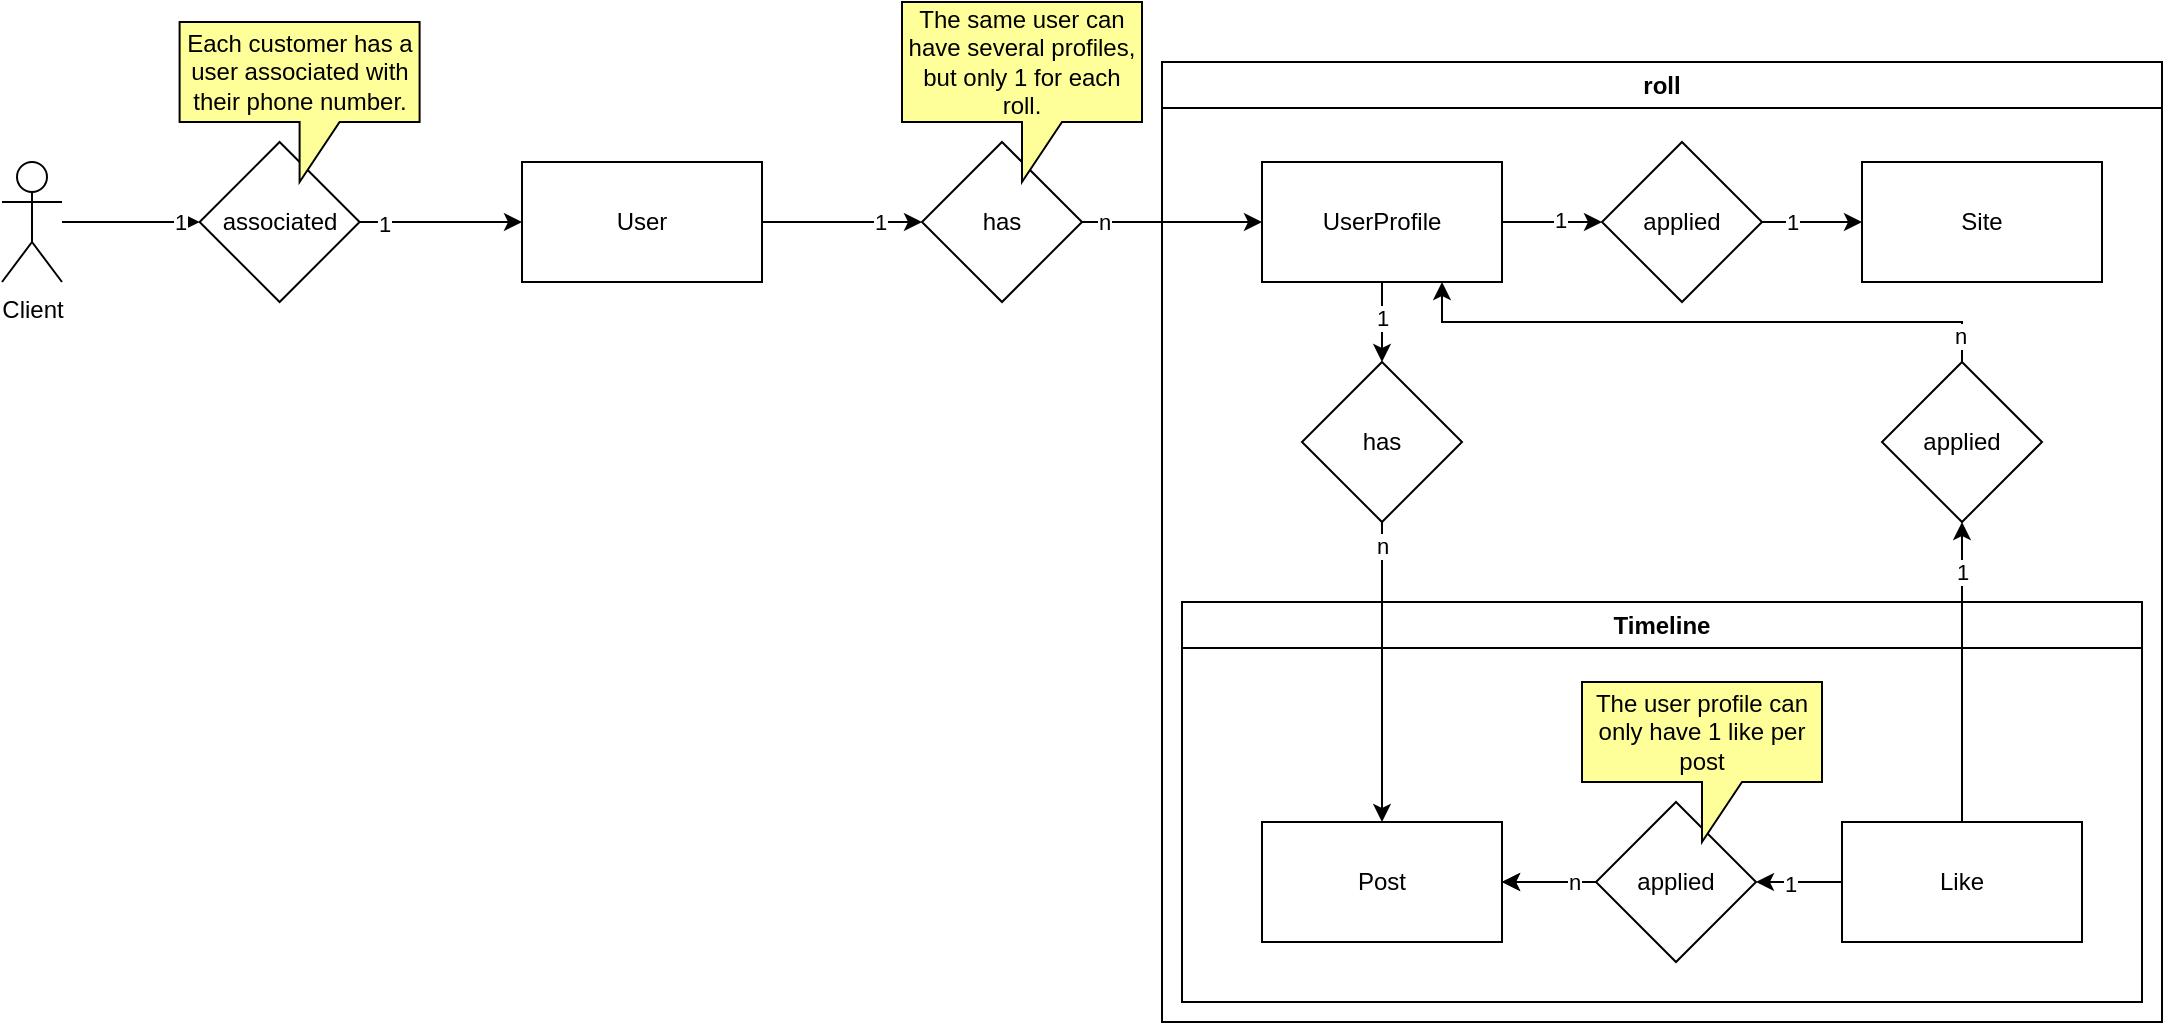 <mxfile version="24.1.0" type="google">
  <diagram name="Página-1" id="Yt2u4dspYsHUbF68p77j">
    <mxGraphModel grid="1" page="1" gridSize="10" guides="1" tooltips="1" connect="1" arrows="1" fold="1" pageScale="1" pageWidth="827" pageHeight="1169" math="0" shadow="0">
      <root>
        <mxCell id="0" />
        <mxCell id="1" parent="0" />
        <mxCell id="FTIYM2RZFoZtMgiB9eL_-16" style="edgeStyle=orthogonalEdgeStyle;rounded=0;orthogonalLoop=1;jettySize=auto;html=1;entryX=0;entryY=0.5;entryDx=0;entryDy=0;" edge="1" parent="1" source="FTIYM2RZFoZtMgiB9eL_-1" target="FTIYM2RZFoZtMgiB9eL_-15">
          <mxGeometry relative="1" as="geometry" />
        </mxCell>
        <mxCell id="FTIYM2RZFoZtMgiB9eL_-20" value="1" style="edgeLabel;html=1;align=center;verticalAlign=middle;resizable=0;points=[];" connectable="0" vertex="1" parent="FTIYM2RZFoZtMgiB9eL_-16">
          <mxGeometry x="0.707" relative="1" as="geometry">
            <mxPoint as="offset" />
          </mxGeometry>
        </mxCell>
        <mxCell id="FTIYM2RZFoZtMgiB9eL_-1" value="Client" style="shape=umlActor;verticalLabelPosition=bottom;verticalAlign=top;html=1;outlineConnect=0;" vertex="1" parent="1">
          <mxGeometry x="30" y="50" width="30" height="60" as="geometry" />
        </mxCell>
        <mxCell id="FTIYM2RZFoZtMgiB9eL_-25" style="edgeStyle=orthogonalEdgeStyle;rounded=0;orthogonalLoop=1;jettySize=auto;html=1;exitX=1;exitY=0.5;exitDx=0;exitDy=0;entryX=0;entryY=0.5;entryDx=0;entryDy=0;" edge="1" parent="1" source="FTIYM2RZFoZtMgiB9eL_-4" target="FTIYM2RZFoZtMgiB9eL_-24">
          <mxGeometry relative="1" as="geometry" />
        </mxCell>
        <mxCell id="FTIYM2RZFoZtMgiB9eL_-31" value="1" style="edgeLabel;html=1;align=center;verticalAlign=middle;resizable=0;points=[];" connectable="0" vertex="1" parent="FTIYM2RZFoZtMgiB9eL_-25">
          <mxGeometry x="0.48" relative="1" as="geometry">
            <mxPoint as="offset" />
          </mxGeometry>
        </mxCell>
        <mxCell id="FTIYM2RZFoZtMgiB9eL_-4" value="User" style="rounded=0;whiteSpace=wrap;html=1;" vertex="1" parent="1">
          <mxGeometry x="290" y="50" width="120" height="60" as="geometry" />
        </mxCell>
        <mxCell id="FTIYM2RZFoZtMgiB9eL_-7" value="roll" style="swimlane;whiteSpace=wrap;html=1;" vertex="1" parent="1">
          <mxGeometry x="610" width="500" height="480" as="geometry">
            <mxRectangle x="610" width="60" height="30" as="alternateBounds" />
          </mxGeometry>
        </mxCell>
        <mxCell id="FTIYM2RZFoZtMgiB9eL_-8" value="Timeline" style="swimlane;whiteSpace=wrap;html=1;strokeColor=#000000;" vertex="1" parent="FTIYM2RZFoZtMgiB9eL_-7">
          <mxGeometry x="10" y="270" width="480" height="200" as="geometry">
            <mxRectangle x="10" y="270" width="90" height="30" as="alternateBounds" />
          </mxGeometry>
        </mxCell>
        <mxCell id="FTIYM2RZFoZtMgiB9eL_-6" value="Post" style="rounded=0;whiteSpace=wrap;html=1;" vertex="1" parent="FTIYM2RZFoZtMgiB9eL_-8">
          <mxGeometry x="40" y="110" width="120" height="60" as="geometry" />
        </mxCell>
        <mxCell id="FTIYM2RZFoZtMgiB9eL_-63" style="edgeStyle=orthogonalEdgeStyle;rounded=0;orthogonalLoop=1;jettySize=auto;html=1;entryX=1;entryY=0.5;entryDx=0;entryDy=0;" edge="1" parent="FTIYM2RZFoZtMgiB9eL_-8" source="FTIYM2RZFoZtMgiB9eL_-61" target="FTIYM2RZFoZtMgiB9eL_-6">
          <mxGeometry relative="1" as="geometry" />
        </mxCell>
        <mxCell id="FTIYM2RZFoZtMgiB9eL_-72" value="" style="edgeStyle=orthogonalEdgeStyle;rounded=0;orthogonalLoop=1;jettySize=auto;html=1;" edge="1" parent="FTIYM2RZFoZtMgiB9eL_-8" source="FTIYM2RZFoZtMgiB9eL_-61" target="FTIYM2RZFoZtMgiB9eL_-6">
          <mxGeometry relative="1" as="geometry" />
        </mxCell>
        <mxCell id="FTIYM2RZFoZtMgiB9eL_-75" value="n" style="edgeLabel;html=1;align=center;verticalAlign=middle;resizable=0;points=[];" connectable="0" vertex="1" parent="FTIYM2RZFoZtMgiB9eL_-72">
          <mxGeometry x="-0.503" relative="1" as="geometry">
            <mxPoint as="offset" />
          </mxGeometry>
        </mxCell>
        <mxCell id="FTIYM2RZFoZtMgiB9eL_-61" value="applied" style="rhombus;whiteSpace=wrap;html=1;" vertex="1" parent="FTIYM2RZFoZtMgiB9eL_-8">
          <mxGeometry x="207" y="100" width="80" height="80" as="geometry" />
        </mxCell>
        <mxCell id="FTIYM2RZFoZtMgiB9eL_-62" style="edgeStyle=orthogonalEdgeStyle;rounded=0;orthogonalLoop=1;jettySize=auto;html=1;" edge="1" parent="FTIYM2RZFoZtMgiB9eL_-8" source="FTIYM2RZFoZtMgiB9eL_-55" target="FTIYM2RZFoZtMgiB9eL_-61">
          <mxGeometry relative="1" as="geometry" />
        </mxCell>
        <mxCell id="FTIYM2RZFoZtMgiB9eL_-66" value="1" style="edgeLabel;html=1;align=center;verticalAlign=middle;resizable=0;points=[];" connectable="0" vertex="1" parent="FTIYM2RZFoZtMgiB9eL_-62">
          <mxGeometry x="0.209" y="1" relative="1" as="geometry">
            <mxPoint as="offset" />
          </mxGeometry>
        </mxCell>
        <mxCell id="FTIYM2RZFoZtMgiB9eL_-55" value="Like" style="rounded=0;whiteSpace=wrap;html=1;" vertex="1" parent="FTIYM2RZFoZtMgiB9eL_-8">
          <mxGeometry x="330" y="110" width="120" height="60" as="geometry" />
        </mxCell>
        <mxCell id="FTIYM2RZFoZtMgiB9eL_-71" value="The user profile can only have 1 like per post" style="shape=callout;whiteSpace=wrap;html=1;perimeter=calloutPerimeter;fillColor=#FFFF99;" vertex="1" parent="FTIYM2RZFoZtMgiB9eL_-8">
          <mxGeometry x="200" y="40" width="120" height="80" as="geometry" />
        </mxCell>
        <mxCell id="FTIYM2RZFoZtMgiB9eL_-33" style="edgeStyle=orthogonalEdgeStyle;rounded=0;orthogonalLoop=1;jettySize=auto;html=1;entryX=0;entryY=0.5;entryDx=0;entryDy=0;" edge="1" parent="FTIYM2RZFoZtMgiB9eL_-7" source="FTIYM2RZFoZtMgiB9eL_-3" target="FTIYM2RZFoZtMgiB9eL_-32">
          <mxGeometry relative="1" as="geometry" />
        </mxCell>
        <mxCell id="FTIYM2RZFoZtMgiB9eL_-38" value="1" style="edgeLabel;html=1;align=center;verticalAlign=middle;resizable=0;points=[];" connectable="0" vertex="1" parent="FTIYM2RZFoZtMgiB9eL_-33">
          <mxGeometry x="0.136" y="1" relative="1" as="geometry">
            <mxPoint as="offset" />
          </mxGeometry>
        </mxCell>
        <mxCell id="FTIYM2RZFoZtMgiB9eL_-42" style="edgeStyle=orthogonalEdgeStyle;rounded=0;orthogonalLoop=1;jettySize=auto;html=1;" edge="1" parent="FTIYM2RZFoZtMgiB9eL_-7" source="FTIYM2RZFoZtMgiB9eL_-3" target="FTIYM2RZFoZtMgiB9eL_-41">
          <mxGeometry relative="1" as="geometry" />
        </mxCell>
        <mxCell id="FTIYM2RZFoZtMgiB9eL_-43" value="1" style="edgeLabel;html=1;align=center;verticalAlign=middle;resizable=0;points=[];" connectable="0" vertex="1" parent="FTIYM2RZFoZtMgiB9eL_-42">
          <mxGeometry x="-0.117" relative="1" as="geometry">
            <mxPoint as="offset" />
          </mxGeometry>
        </mxCell>
        <mxCell id="FTIYM2RZFoZtMgiB9eL_-3" value="UserProfile" style="rounded=0;whiteSpace=wrap;html=1;" vertex="1" parent="FTIYM2RZFoZtMgiB9eL_-7">
          <mxGeometry x="50" y="50" width="120" height="60" as="geometry" />
        </mxCell>
        <mxCell id="FTIYM2RZFoZtMgiB9eL_-5" value="Site" style="rounded=0;whiteSpace=wrap;html=1;" vertex="1" parent="FTIYM2RZFoZtMgiB9eL_-7">
          <mxGeometry x="350" y="50" width="120" height="60" as="geometry" />
        </mxCell>
        <mxCell id="FTIYM2RZFoZtMgiB9eL_-51" style="edgeStyle=orthogonalEdgeStyle;rounded=0;orthogonalLoop=1;jettySize=auto;html=1;entryX=0;entryY=0.5;entryDx=0;entryDy=0;" edge="1" parent="FTIYM2RZFoZtMgiB9eL_-7" source="FTIYM2RZFoZtMgiB9eL_-32" target="FTIYM2RZFoZtMgiB9eL_-5">
          <mxGeometry relative="1" as="geometry" />
        </mxCell>
        <mxCell id="FTIYM2RZFoZtMgiB9eL_-53" value="1" style="edgeLabel;html=1;align=center;verticalAlign=middle;resizable=0;points=[];" connectable="0" vertex="1" parent="FTIYM2RZFoZtMgiB9eL_-51">
          <mxGeometry x="-0.4" relative="1" as="geometry">
            <mxPoint as="offset" />
          </mxGeometry>
        </mxCell>
        <mxCell id="FTIYM2RZFoZtMgiB9eL_-32" value="applied" style="rhombus;whiteSpace=wrap;html=1;" vertex="1" parent="FTIYM2RZFoZtMgiB9eL_-7">
          <mxGeometry x="220" y="40" width="80" height="80" as="geometry" />
        </mxCell>
        <mxCell id="FTIYM2RZFoZtMgiB9eL_-44" style="edgeStyle=orthogonalEdgeStyle;rounded=0;orthogonalLoop=1;jettySize=auto;html=1;entryX=0.5;entryY=0;entryDx=0;entryDy=0;" edge="1" parent="FTIYM2RZFoZtMgiB9eL_-7" source="FTIYM2RZFoZtMgiB9eL_-41" target="FTIYM2RZFoZtMgiB9eL_-6">
          <mxGeometry relative="1" as="geometry" />
        </mxCell>
        <mxCell id="FTIYM2RZFoZtMgiB9eL_-45" value="n" style="edgeLabel;html=1;align=center;verticalAlign=middle;resizable=0;points=[];" connectable="0" vertex="1" parent="FTIYM2RZFoZtMgiB9eL_-44">
          <mxGeometry x="-0.838" relative="1" as="geometry">
            <mxPoint as="offset" />
          </mxGeometry>
        </mxCell>
        <mxCell id="FTIYM2RZFoZtMgiB9eL_-41" value="has" style="rhombus;whiteSpace=wrap;html=1;" vertex="1" parent="FTIYM2RZFoZtMgiB9eL_-7">
          <mxGeometry x="70" y="150" width="80" height="80" as="geometry" />
        </mxCell>
        <mxCell id="FTIYM2RZFoZtMgiB9eL_-65" style="edgeStyle=orthogonalEdgeStyle;rounded=0;orthogonalLoop=1;jettySize=auto;html=1;exitX=0.5;exitY=0;exitDx=0;exitDy=0;entryX=0.75;entryY=1;entryDx=0;entryDy=0;" edge="1" parent="FTIYM2RZFoZtMgiB9eL_-7" source="FTIYM2RZFoZtMgiB9eL_-58" target="FTIYM2RZFoZtMgiB9eL_-3">
          <mxGeometry relative="1" as="geometry" />
        </mxCell>
        <mxCell id="FTIYM2RZFoZtMgiB9eL_-70" value="n" style="edgeLabel;html=1;align=center;verticalAlign=middle;resizable=0;points=[];" connectable="0" vertex="1" parent="FTIYM2RZFoZtMgiB9eL_-65">
          <mxGeometry x="-0.914" y="1" relative="1" as="geometry">
            <mxPoint as="offset" />
          </mxGeometry>
        </mxCell>
        <mxCell id="FTIYM2RZFoZtMgiB9eL_-58" value="applied" style="rhombus;whiteSpace=wrap;html=1;" vertex="1" parent="FTIYM2RZFoZtMgiB9eL_-7">
          <mxGeometry x="360" y="150" width="80" height="80" as="geometry" />
        </mxCell>
        <mxCell id="FTIYM2RZFoZtMgiB9eL_-64" style="edgeStyle=orthogonalEdgeStyle;rounded=0;orthogonalLoop=1;jettySize=auto;html=1;entryX=0.5;entryY=1;entryDx=0;entryDy=0;" edge="1" parent="FTIYM2RZFoZtMgiB9eL_-7" source="FTIYM2RZFoZtMgiB9eL_-55" target="FTIYM2RZFoZtMgiB9eL_-58">
          <mxGeometry relative="1" as="geometry" />
        </mxCell>
        <mxCell id="FTIYM2RZFoZtMgiB9eL_-68" value="1" style="edgeLabel;html=1;align=center;verticalAlign=middle;resizable=0;points=[];" connectable="0" vertex="1" parent="FTIYM2RZFoZtMgiB9eL_-64">
          <mxGeometry x="0.676" relative="1" as="geometry">
            <mxPoint as="offset" />
          </mxGeometry>
        </mxCell>
        <mxCell id="FTIYM2RZFoZtMgiB9eL_-17" style="edgeStyle=orthogonalEdgeStyle;rounded=0;orthogonalLoop=1;jettySize=auto;html=1;exitX=1;exitY=0.5;exitDx=0;exitDy=0;" edge="1" parent="1" source="FTIYM2RZFoZtMgiB9eL_-15" target="FTIYM2RZFoZtMgiB9eL_-4">
          <mxGeometry relative="1" as="geometry" />
        </mxCell>
        <mxCell id="FTIYM2RZFoZtMgiB9eL_-22" value="1" style="edgeLabel;html=1;align=center;verticalAlign=middle;resizable=0;points=[];" connectable="0" vertex="1" parent="FTIYM2RZFoZtMgiB9eL_-17">
          <mxGeometry x="-0.706" y="-1" relative="1" as="geometry">
            <mxPoint as="offset" />
          </mxGeometry>
        </mxCell>
        <mxCell id="FTIYM2RZFoZtMgiB9eL_-15" value="associated" style="rhombus;whiteSpace=wrap;html=1;" vertex="1" parent="1">
          <mxGeometry x="128.8" y="40" width="80" height="80" as="geometry" />
        </mxCell>
        <mxCell id="FTIYM2RZFoZtMgiB9eL_-23" value="Each customer has a user associated with their phone number." style="shape=callout;whiteSpace=wrap;html=1;perimeter=calloutPerimeter;fillColor=#FFFF99;" vertex="1" parent="1">
          <mxGeometry x="118.8" y="-20" width="120" height="80" as="geometry" />
        </mxCell>
        <mxCell id="FTIYM2RZFoZtMgiB9eL_-26" style="edgeStyle=orthogonalEdgeStyle;rounded=0;orthogonalLoop=1;jettySize=auto;html=1;entryX=0;entryY=0.5;entryDx=0;entryDy=0;" edge="1" parent="1" source="FTIYM2RZFoZtMgiB9eL_-24" target="FTIYM2RZFoZtMgiB9eL_-3">
          <mxGeometry relative="1" as="geometry" />
        </mxCell>
        <mxCell id="FTIYM2RZFoZtMgiB9eL_-30" value="n" style="edgeLabel;html=1;align=center;verticalAlign=middle;resizable=0;points=[];" connectable="0" vertex="1" parent="FTIYM2RZFoZtMgiB9eL_-26">
          <mxGeometry x="-0.753" relative="1" as="geometry">
            <mxPoint as="offset" />
          </mxGeometry>
        </mxCell>
        <mxCell id="FTIYM2RZFoZtMgiB9eL_-24" value="has" style="rhombus;whiteSpace=wrap;html=1;" vertex="1" parent="1">
          <mxGeometry x="490" y="40" width="80" height="80" as="geometry" />
        </mxCell>
        <mxCell id="FTIYM2RZFoZtMgiB9eL_-54" value="The same user can have several profiles, but only 1 for each roll." style="shape=callout;whiteSpace=wrap;html=1;perimeter=calloutPerimeter;fillColor=#FFFF99;" vertex="1" parent="1">
          <mxGeometry x="480" y="-30" width="120" height="90" as="geometry" />
        </mxCell>
      </root>
    </mxGraphModel>
  </diagram>
</mxfile>
